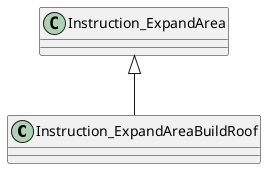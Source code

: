 @startuml
class Instruction_ExpandAreaBuildRoof {
}
Instruction_ExpandArea <|-- Instruction_ExpandAreaBuildRoof
@enduml
